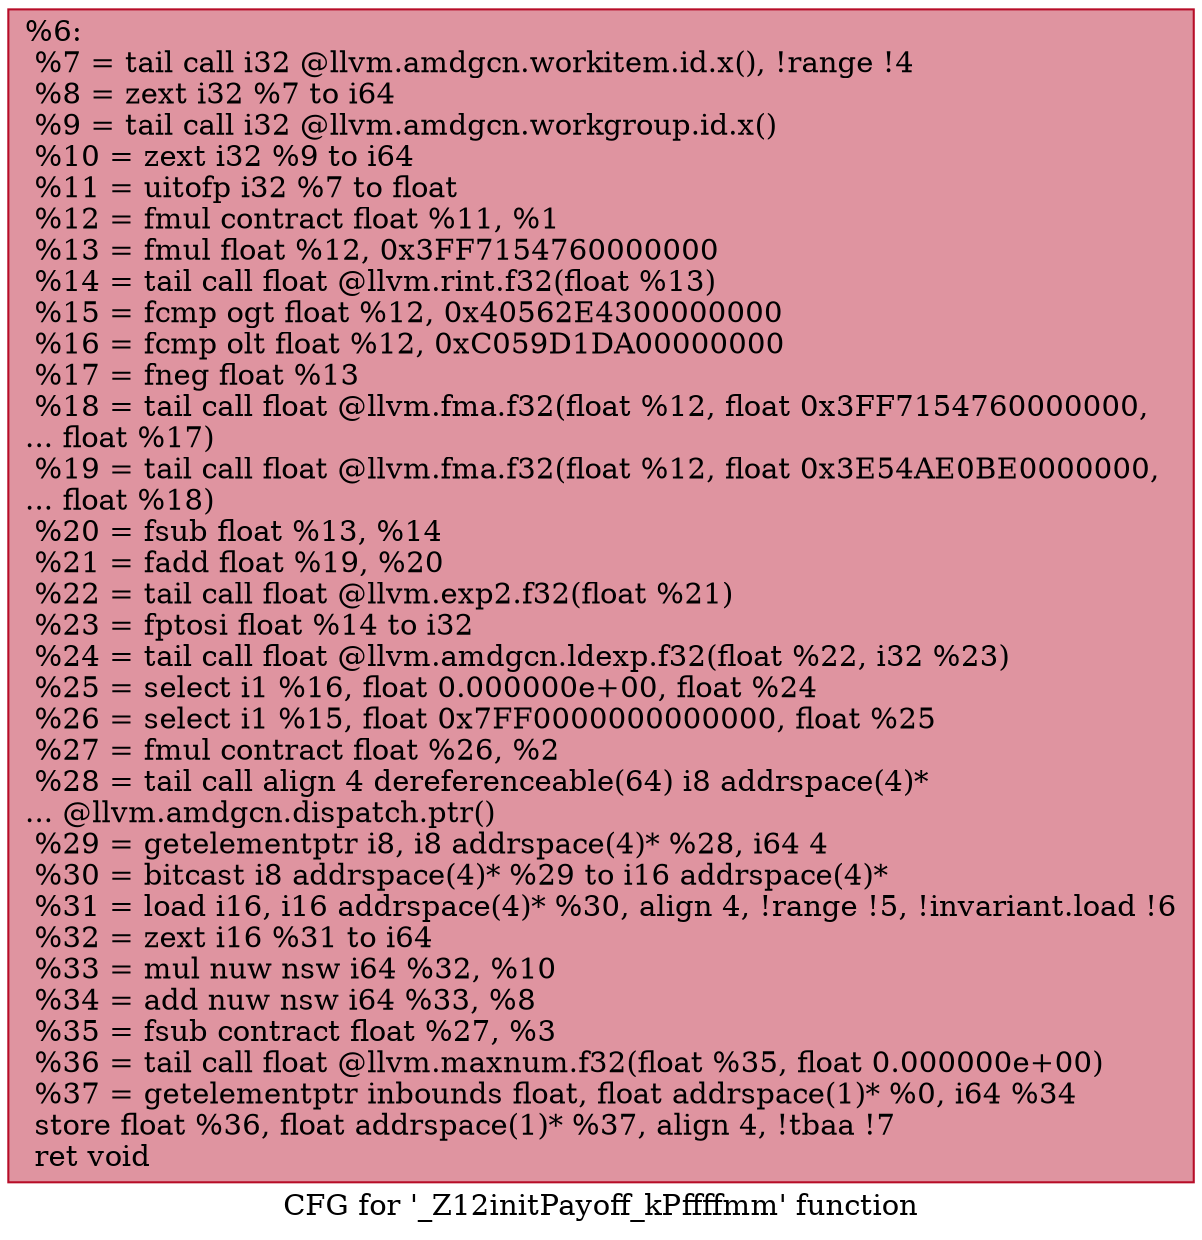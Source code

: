 digraph "CFG for '_Z12initPayoff_kPffffmm' function" {
	label="CFG for '_Z12initPayoff_kPffffmm' function";

	Node0x5b3c600 [shape=record,color="#b70d28ff", style=filled, fillcolor="#b70d2870",label="{%6:\l  %7 = tail call i32 @llvm.amdgcn.workitem.id.x(), !range !4\l  %8 = zext i32 %7 to i64\l  %9 = tail call i32 @llvm.amdgcn.workgroup.id.x()\l  %10 = zext i32 %9 to i64\l  %11 = uitofp i32 %7 to float\l  %12 = fmul contract float %11, %1\l  %13 = fmul float %12, 0x3FF7154760000000\l  %14 = tail call float @llvm.rint.f32(float %13)\l  %15 = fcmp ogt float %12, 0x40562E4300000000\l  %16 = fcmp olt float %12, 0xC059D1DA00000000\l  %17 = fneg float %13\l  %18 = tail call float @llvm.fma.f32(float %12, float 0x3FF7154760000000,\l... float %17)\l  %19 = tail call float @llvm.fma.f32(float %12, float 0x3E54AE0BE0000000,\l... float %18)\l  %20 = fsub float %13, %14\l  %21 = fadd float %19, %20\l  %22 = tail call float @llvm.exp2.f32(float %21)\l  %23 = fptosi float %14 to i32\l  %24 = tail call float @llvm.amdgcn.ldexp.f32(float %22, i32 %23)\l  %25 = select i1 %16, float 0.000000e+00, float %24\l  %26 = select i1 %15, float 0x7FF0000000000000, float %25\l  %27 = fmul contract float %26, %2\l  %28 = tail call align 4 dereferenceable(64) i8 addrspace(4)*\l... @llvm.amdgcn.dispatch.ptr()\l  %29 = getelementptr i8, i8 addrspace(4)* %28, i64 4\l  %30 = bitcast i8 addrspace(4)* %29 to i16 addrspace(4)*\l  %31 = load i16, i16 addrspace(4)* %30, align 4, !range !5, !invariant.load !6\l  %32 = zext i16 %31 to i64\l  %33 = mul nuw nsw i64 %32, %10\l  %34 = add nuw nsw i64 %33, %8\l  %35 = fsub contract float %27, %3\l  %36 = tail call float @llvm.maxnum.f32(float %35, float 0.000000e+00)\l  %37 = getelementptr inbounds float, float addrspace(1)* %0, i64 %34\l  store float %36, float addrspace(1)* %37, align 4, !tbaa !7\l  ret void\l}"];
}
